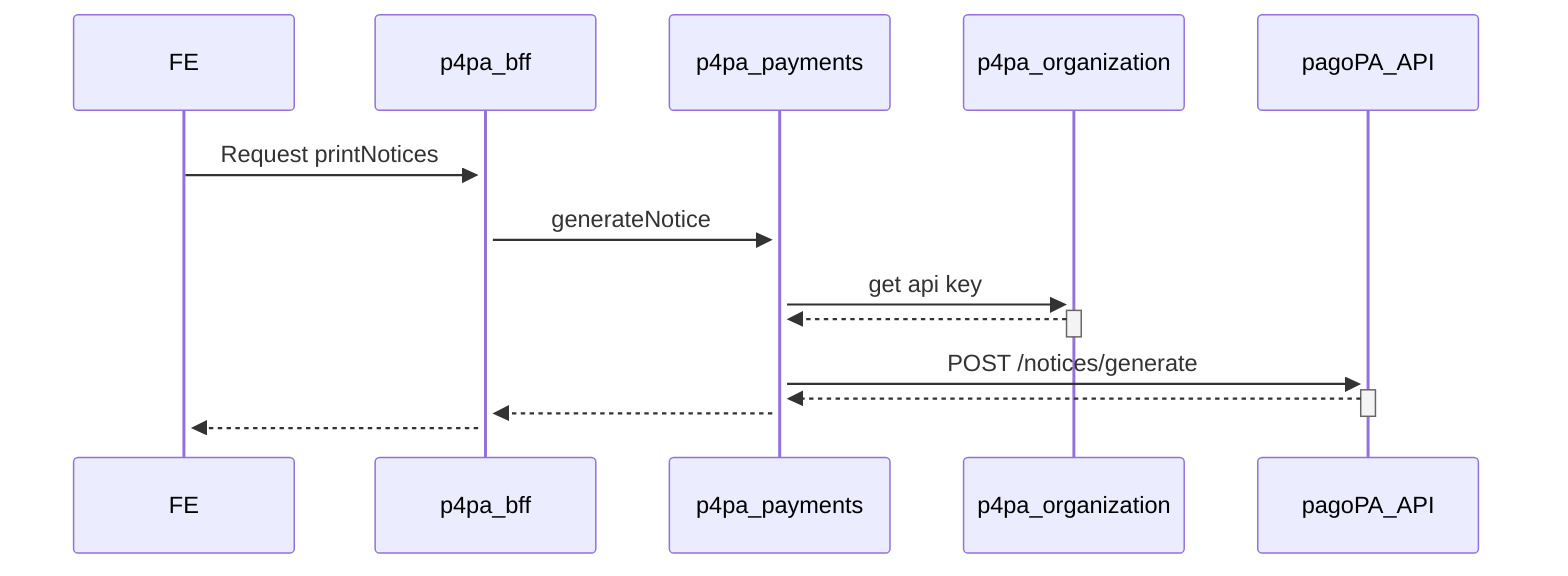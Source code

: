 sequenceDiagram
    participant FE
    participant p4pa_bff
    participant p4pa_payments
    participant p4pa_organization
    participant pagoPA_API

     FE ->>+ p4pa_bff: Request printNotices
        p4pa_bff ->>+ p4pa_payments: generateNotice
            p4pa_payments ->>+ p4pa_organization: get api key
            p4pa_organization -->>- p4pa_payments: #
            p4pa_payments ->>+ pagoPA_API: POST /notices/generate
            pagoPA_API -->>- p4pa_payments: #
        p4pa_payments -->>+ p4pa_bff: #
     p4pa_bff -->>+ FE: #
